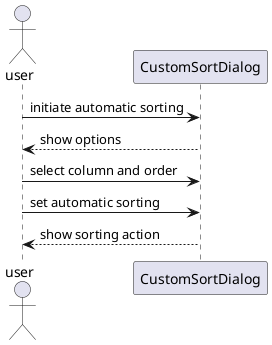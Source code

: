 @startuml doc-files/core03_03_auto_sorting_SSD.png

actor user
participant "CustomSortDialog" as csd

user -> csd : initiate automatic sorting
csd --> user : show options
user -> csd : select column and order
user -> csd : set automatic sorting
csd --> user : show sorting action
@enduml
